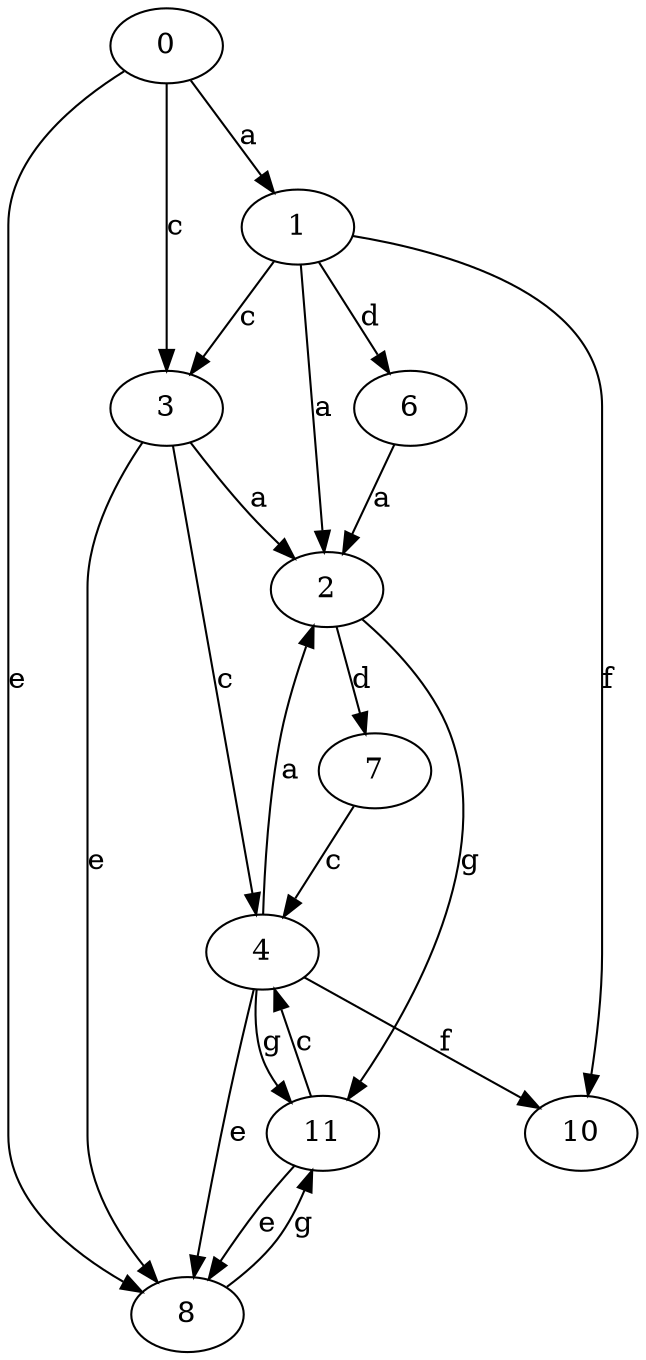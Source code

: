 strict digraph  {
0;
1;
2;
3;
4;
6;
7;
8;
10;
11;
0 -> 1  [label=a];
0 -> 3  [label=c];
0 -> 8  [label=e];
1 -> 2  [label=a];
1 -> 3  [label=c];
1 -> 6  [label=d];
1 -> 10  [label=f];
2 -> 7  [label=d];
2 -> 11  [label=g];
3 -> 2  [label=a];
3 -> 4  [label=c];
3 -> 8  [label=e];
4 -> 2  [label=a];
4 -> 8  [label=e];
4 -> 10  [label=f];
4 -> 11  [label=g];
6 -> 2  [label=a];
7 -> 4  [label=c];
8 -> 11  [label=g];
11 -> 4  [label=c];
11 -> 8  [label=e];
}
